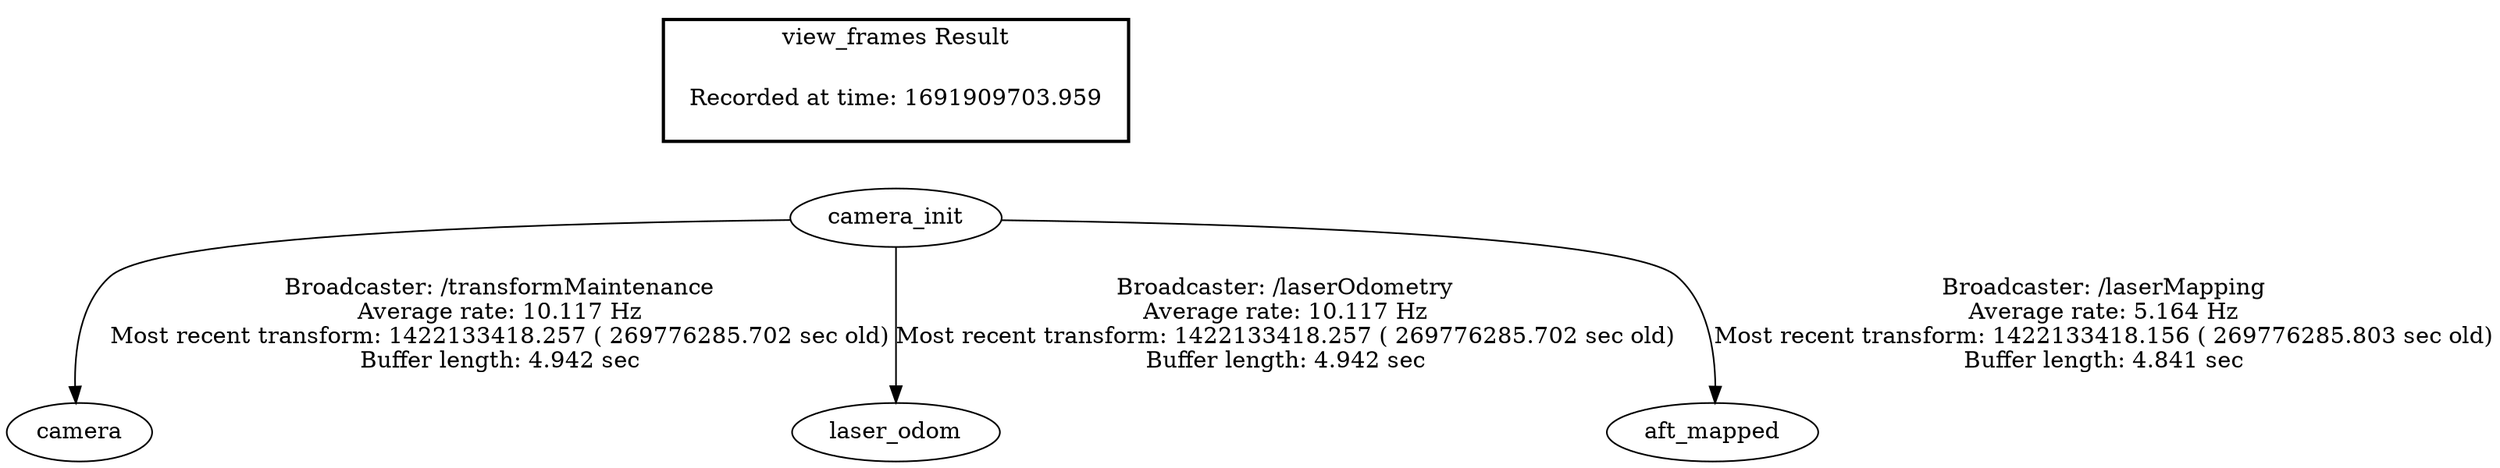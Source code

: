 digraph G {
"camera_init" -> "camera"[label="Broadcaster: /transformMaintenance\nAverage rate: 10.117 Hz\nMost recent transform: 1422133418.257 ( 269776285.702 sec old)\nBuffer length: 4.942 sec\n"];
"camera_init" -> "laser_odom"[label="Broadcaster: /laserOdometry\nAverage rate: 10.117 Hz\nMost recent transform: 1422133418.257 ( 269776285.702 sec old)\nBuffer length: 4.942 sec\n"];
"camera_init" -> "aft_mapped"[label="Broadcaster: /laserMapping\nAverage rate: 5.164 Hz\nMost recent transform: 1422133418.156 ( 269776285.803 sec old)\nBuffer length: 4.841 sec\n"];
edge [style=invis];
 subgraph cluster_legend { style=bold; color=black; label ="view_frames Result";
"Recorded at time: 1691909703.959"[ shape=plaintext ] ;
 }->"camera_init";
}